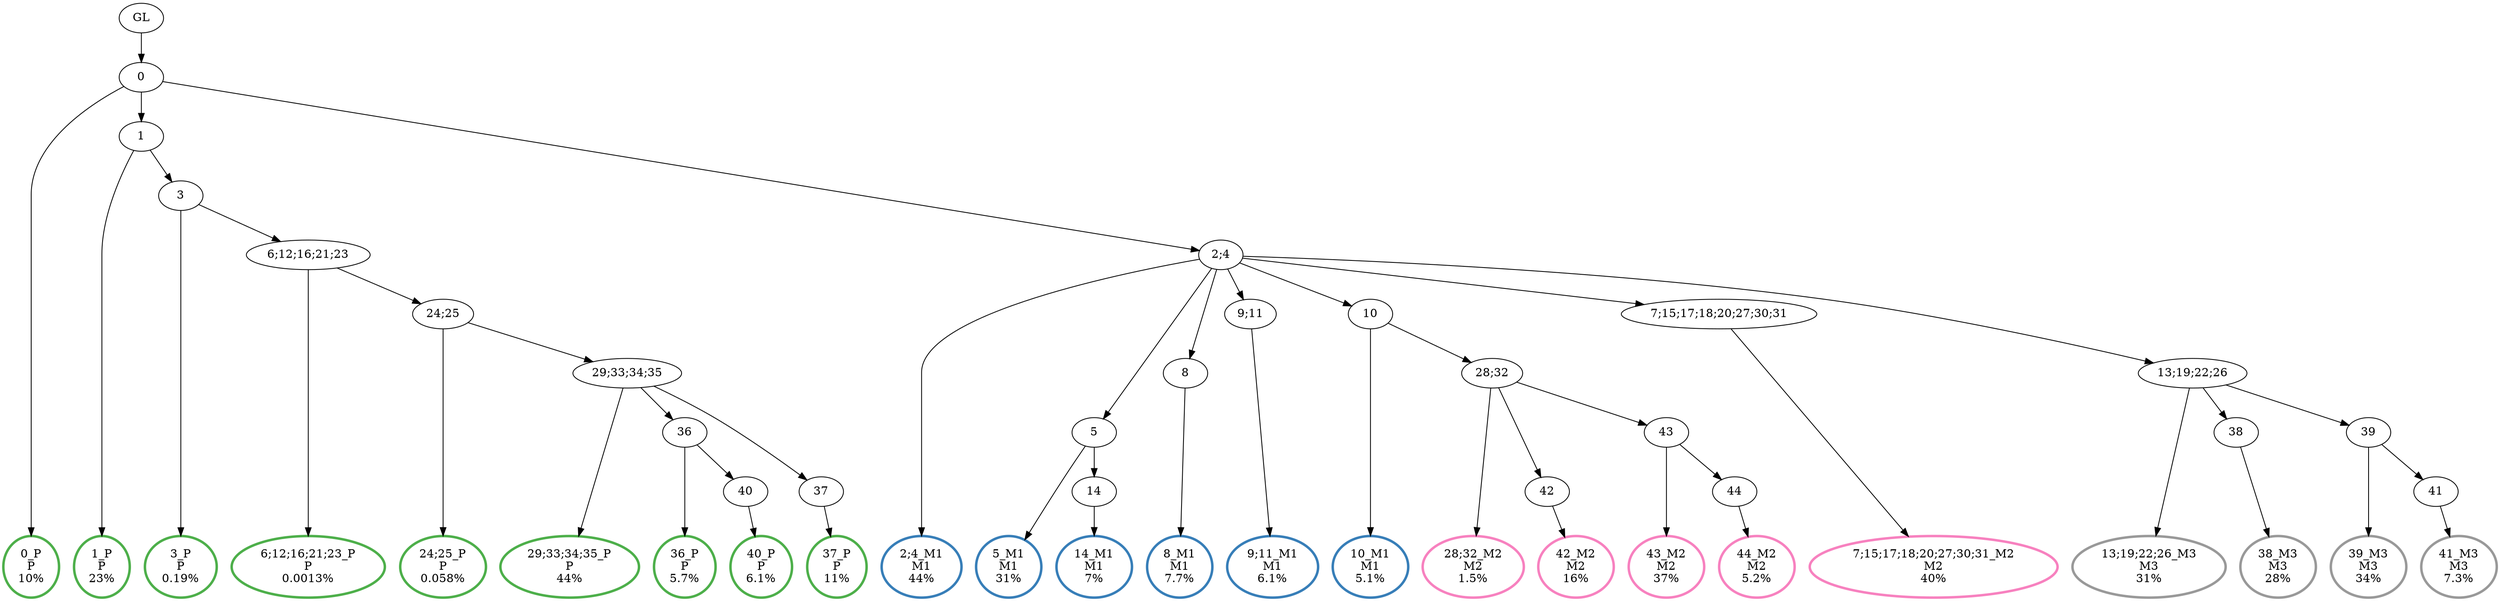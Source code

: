 digraph T {
	{
		rank=same
		46 [penwidth=3,colorscheme=set19,color=3,label="0_P\nP\n10%"]
		44 [penwidth=3,colorscheme=set19,color=3,label="1_P\nP\n23%"]
		42 [penwidth=3,colorscheme=set19,color=3,label="3_P\nP\n0.19%"]
		40 [penwidth=3,colorscheme=set19,color=3,label="6;12;16;21;23_P\nP\n0.0013%"]
		38 [penwidth=3,colorscheme=set19,color=3,label="24;25_P\nP\n0.058%"]
		36 [penwidth=3,colorscheme=set19,color=3,label="29;33;34;35_P\nP\n44%"]
		34 [penwidth=3,colorscheme=set19,color=3,label="36_P\nP\n5.7%"]
		32 [penwidth=3,colorscheme=set19,color=3,label="40_P\nP\n6.1%"]
		30 [penwidth=3,colorscheme=set19,color=3,label="37_P\nP\n11%"]
		28 [penwidth=3,colorscheme=set19,color=2,label="2;4_M1\nM1\n44%"]
		26 [penwidth=3,colorscheme=set19,color=2,label="5_M1\nM1\n31%"]
		24 [penwidth=3,colorscheme=set19,color=2,label="14_M1\nM1\n7%"]
		22 [penwidth=3,colorscheme=set19,color=2,label="8_M1\nM1\n7.7%"]
		20 [penwidth=3,colorscheme=set19,color=2,label="9;11_M1\nM1\n6.1%"]
		18 [penwidth=3,colorscheme=set19,color=2,label="10_M1\nM1\n5.1%"]
		16 [penwidth=3,colorscheme=set19,color=8,label="7;15;17;18;20;27;30;31_M2\nM2\n40%"]
		14 [penwidth=3,colorscheme=set19,color=8,label="28;32_M2\nM2\n1.5%"]
		12 [penwidth=3,colorscheme=set19,color=8,label="42_M2\nM2\n16%"]
		10 [penwidth=3,colorscheme=set19,color=8,label="43_M2\nM2\n37%"]
		8 [penwidth=3,colorscheme=set19,color=8,label="44_M2\nM2\n5.2%"]
		6 [penwidth=3,colorscheme=set19,color=9,label="13;19;22;26_M3\nM3\n31%"]
		4 [penwidth=3,colorscheme=set19,color=9,label="38_M3\nM3\n28%"]
		2 [penwidth=3,colorscheme=set19,color=9,label="39_M3\nM3\n34%"]
		0 [penwidth=3,colorscheme=set19,color=9,label="41_M3\nM3\n7.3%"]
	}
	48 [label="GL"]
	47 [label="0"]
	45 [label="1"]
	43 [label="3"]
	41 [label="6;12;16;21;23"]
	39 [label="24;25"]
	37 [label="29;33;34;35"]
	35 [label="36"]
	33 [label="40"]
	31 [label="37"]
	29 [label="2;4"]
	27 [label="5"]
	25 [label="14"]
	23 [label="8"]
	21 [label="9;11"]
	19 [label="10"]
	17 [label="7;15;17;18;20;27;30;31"]
	15 [label="28;32"]
	13 [label="42"]
	11 [label="43"]
	9 [label="44"]
	7 [label="13;19;22;26"]
	5 [label="38"]
	3 [label="39"]
	1 [label="41"]
	48 -> 47
	47 -> 46
	47 -> 45
	47 -> 29
	45 -> 44
	45 -> 43
	43 -> 42
	43 -> 41
	41 -> 40
	41 -> 39
	39 -> 38
	39 -> 37
	37 -> 36
	37 -> 35
	37 -> 31
	35 -> 34
	35 -> 33
	33 -> 32
	31 -> 30
	29 -> 28
	29 -> 27
	29 -> 23
	29 -> 21
	29 -> 19
	29 -> 17
	29 -> 7
	27 -> 26
	27 -> 25
	25 -> 24
	23 -> 22
	21 -> 20
	19 -> 18
	19 -> 15
	17 -> 16
	15 -> 14
	15 -> 13
	15 -> 11
	13 -> 12
	11 -> 10
	11 -> 9
	9 -> 8
	7 -> 6
	7 -> 5
	7 -> 3
	5 -> 4
	3 -> 2
	3 -> 1
	1 -> 0
}
